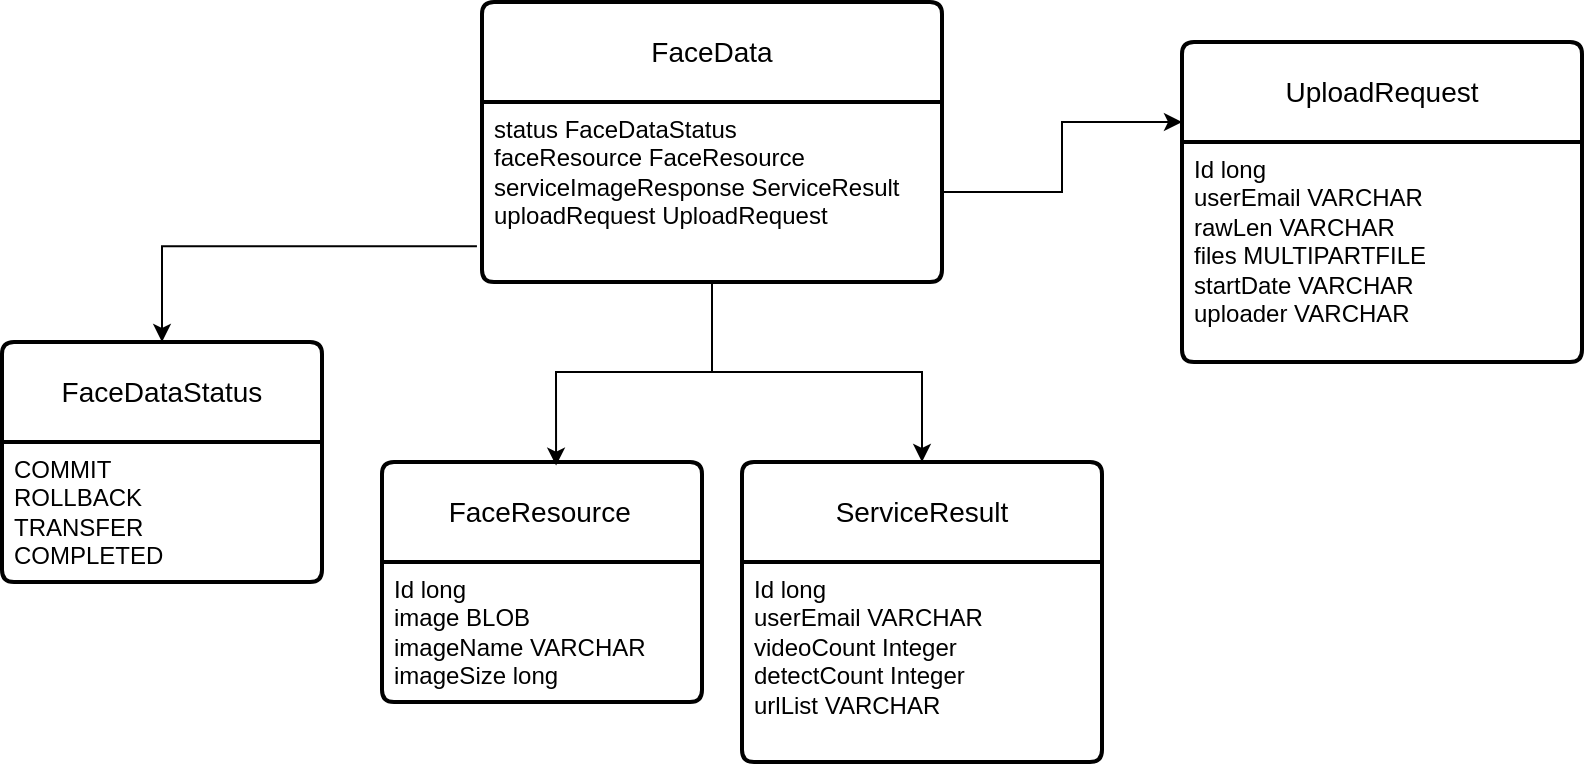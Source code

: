 <mxfile version="22.1.21" type="github">
  <diagram name="페이지-1" id="D2GqJ9QGWxiTX8Kcq3rf">
    <mxGraphModel dx="1481" dy="1909" grid="1" gridSize="10" guides="1" tooltips="1" connect="1" arrows="1" fold="1" page="1" pageScale="1" pageWidth="827" pageHeight="1169" math="0" shadow="0">
      <root>
        <mxCell id="0" />
        <mxCell id="1" parent="0" />
        <mxCell id="WJzGjXHDjndigrRj7wi2-123" value="FaceDataStatus" style="swimlane;childLayout=stackLayout;horizontal=1;startSize=50;horizontalStack=0;rounded=1;fontSize=14;fontStyle=0;strokeWidth=2;resizeParent=0;resizeLast=1;shadow=0;dashed=0;align=center;arcSize=4;whiteSpace=wrap;html=1;" vertex="1" parent="1">
          <mxGeometry x="200" y="10" width="160" height="120" as="geometry" />
        </mxCell>
        <mxCell id="WJzGjXHDjndigrRj7wi2-124" value="COMMIT&lt;br&gt;ROLLBACK&lt;br&gt;TRANSFER&lt;br&gt;COMPLETED" style="align=left;strokeColor=none;fillColor=none;spacingLeft=4;fontSize=12;verticalAlign=top;resizable=0;rotatable=0;part=1;html=1;" vertex="1" parent="WJzGjXHDjndigrRj7wi2-123">
          <mxGeometry y="50" width="160" height="70" as="geometry" />
        </mxCell>
        <mxCell id="WJzGjXHDjndigrRj7wi2-125" value="FaceResource&lt;span style=&quot;white-space: pre;&quot;&gt;&#x9;&lt;/span&gt;" style="swimlane;childLayout=stackLayout;horizontal=1;startSize=50;horizontalStack=0;rounded=1;fontSize=14;fontStyle=0;strokeWidth=2;resizeParent=0;resizeLast=1;shadow=0;dashed=0;align=center;arcSize=4;whiteSpace=wrap;html=1;" vertex="1" parent="1">
          <mxGeometry x="390" y="70" width="160" height="120" as="geometry" />
        </mxCell>
        <mxCell id="WJzGjXHDjndigrRj7wi2-126" value="Id long&lt;br&gt;image BLOB&lt;br&gt;imageName VARCHAR&lt;br&gt;imageSize long" style="align=left;strokeColor=none;fillColor=none;spacingLeft=4;fontSize=12;verticalAlign=top;resizable=0;rotatable=0;part=1;html=1;" vertex="1" parent="WJzGjXHDjndigrRj7wi2-125">
          <mxGeometry y="50" width="160" height="70" as="geometry" />
        </mxCell>
        <mxCell id="WJzGjXHDjndigrRj7wi2-129" value="FaceData" style="swimlane;childLayout=stackLayout;horizontal=1;startSize=50;horizontalStack=0;rounded=1;fontSize=14;fontStyle=0;strokeWidth=2;resizeParent=0;resizeLast=1;shadow=0;dashed=0;align=center;arcSize=4;whiteSpace=wrap;html=1;" vertex="1" parent="1">
          <mxGeometry x="440" y="-160" width="230" height="140" as="geometry">
            <mxRectangle x="440" y="-160" width="100" height="50" as="alternateBounds" />
          </mxGeometry>
        </mxCell>
        <mxCell id="WJzGjXHDjndigrRj7wi2-130" value="status FaceDataStatus&lt;br&gt;faceResource FaceResource&lt;br&gt;serviceImageResponse ServiceResult&lt;br&gt;uploadRequest UploadRequest" style="align=left;strokeColor=none;fillColor=none;spacingLeft=4;fontSize=12;verticalAlign=top;resizable=0;rotatable=0;part=1;html=1;" vertex="1" parent="WJzGjXHDjndigrRj7wi2-129">
          <mxGeometry y="50" width="230" height="90" as="geometry" />
        </mxCell>
        <mxCell id="WJzGjXHDjndigrRj7wi2-133" value="" style="edgeStyle=orthogonalEdgeStyle;rounded=0;orthogonalLoop=1;jettySize=auto;html=1;entryX=0.544;entryY=0.015;entryDx=0;entryDy=0;entryPerimeter=0;" edge="1" parent="1" source="WJzGjXHDjndigrRj7wi2-130" target="WJzGjXHDjndigrRj7wi2-125">
          <mxGeometry relative="1" as="geometry" />
        </mxCell>
        <mxCell id="WJzGjXHDjndigrRj7wi2-134" value="" style="edgeStyle=orthogonalEdgeStyle;rounded=0;orthogonalLoop=1;jettySize=auto;html=1;entryX=0.5;entryY=0;entryDx=0;entryDy=0;exitX=0.5;exitY=1;exitDx=0;exitDy=0;" edge="1" parent="1" source="WJzGjXHDjndigrRj7wi2-130" target="WJzGjXHDjndigrRj7wi2-143">
          <mxGeometry relative="1" as="geometry">
            <mxPoint x="565" y="-10" as="sourcePoint" />
            <mxPoint x="487" y="22" as="targetPoint" />
          </mxGeometry>
        </mxCell>
        <mxCell id="WJzGjXHDjndigrRj7wi2-135" value="" style="edgeStyle=orthogonalEdgeStyle;rounded=0;orthogonalLoop=1;jettySize=auto;html=1;entryX=0.5;entryY=0;entryDx=0;entryDy=0;exitX=-0.011;exitY=0.801;exitDx=0;exitDy=0;exitPerimeter=0;" edge="1" parent="1" source="WJzGjXHDjndigrRj7wi2-130" target="WJzGjXHDjndigrRj7wi2-123">
          <mxGeometry relative="1" as="geometry">
            <mxPoint x="565" y="-10" as="sourcePoint" />
            <mxPoint x="487" y="22" as="targetPoint" />
          </mxGeometry>
        </mxCell>
        <mxCell id="WJzGjXHDjndigrRj7wi2-137" value="UploadRequest" style="swimlane;childLayout=stackLayout;horizontal=1;startSize=50;horizontalStack=0;rounded=1;fontSize=14;fontStyle=0;strokeWidth=2;resizeParent=0;resizeLast=1;shadow=0;dashed=0;align=center;arcSize=4;whiteSpace=wrap;html=1;" vertex="1" parent="1">
          <mxGeometry x="790" y="-140" width="200" height="160" as="geometry" />
        </mxCell>
        <mxCell id="WJzGjXHDjndigrRj7wi2-138" value="Id long&lt;br&gt;userEmail VARCHAR&lt;br&gt;rawLen VARCHAR&lt;br&gt;files MULTIPARTFILE&lt;br&gt;startDate VARCHAR&lt;br&gt;uploader VARCHAR&lt;br&gt;" style="align=left;strokeColor=none;fillColor=none;spacingLeft=4;fontSize=12;verticalAlign=top;resizable=0;rotatable=0;part=1;html=1;" vertex="1" parent="WJzGjXHDjndigrRj7wi2-137">
          <mxGeometry y="50" width="200" height="110" as="geometry" />
        </mxCell>
        <mxCell id="WJzGjXHDjndigrRj7wi2-139" value="" style="edgeStyle=orthogonalEdgeStyle;rounded=0;orthogonalLoop=1;jettySize=auto;html=1;entryX=0;entryY=0.25;entryDx=0;entryDy=0;" edge="1" parent="1" source="WJzGjXHDjndigrRj7wi2-130" target="WJzGjXHDjndigrRj7wi2-137">
          <mxGeometry relative="1" as="geometry" />
        </mxCell>
        <mxCell id="WJzGjXHDjndigrRj7wi2-143" value="ServiceResult" style="swimlane;childLayout=stackLayout;horizontal=1;startSize=50;horizontalStack=0;rounded=1;fontSize=14;fontStyle=0;strokeWidth=2;resizeParent=0;resizeLast=1;shadow=0;dashed=0;align=center;arcSize=4;whiteSpace=wrap;html=1;" vertex="1" parent="1">
          <mxGeometry x="570" y="70" width="180" height="150" as="geometry" />
        </mxCell>
        <mxCell id="WJzGjXHDjndigrRj7wi2-144" value="Id long&lt;br&gt;userEmail VARCHAR&lt;br&gt;videoCount Integer&lt;br&gt;detectCount Integer&lt;br&gt;urlList VARCHAR" style="align=left;strokeColor=none;fillColor=none;spacingLeft=4;fontSize=12;verticalAlign=top;resizable=0;rotatable=0;part=1;html=1;" vertex="1" parent="WJzGjXHDjndigrRj7wi2-143">
          <mxGeometry y="50" width="180" height="100" as="geometry" />
        </mxCell>
      </root>
    </mxGraphModel>
  </diagram>
</mxfile>
